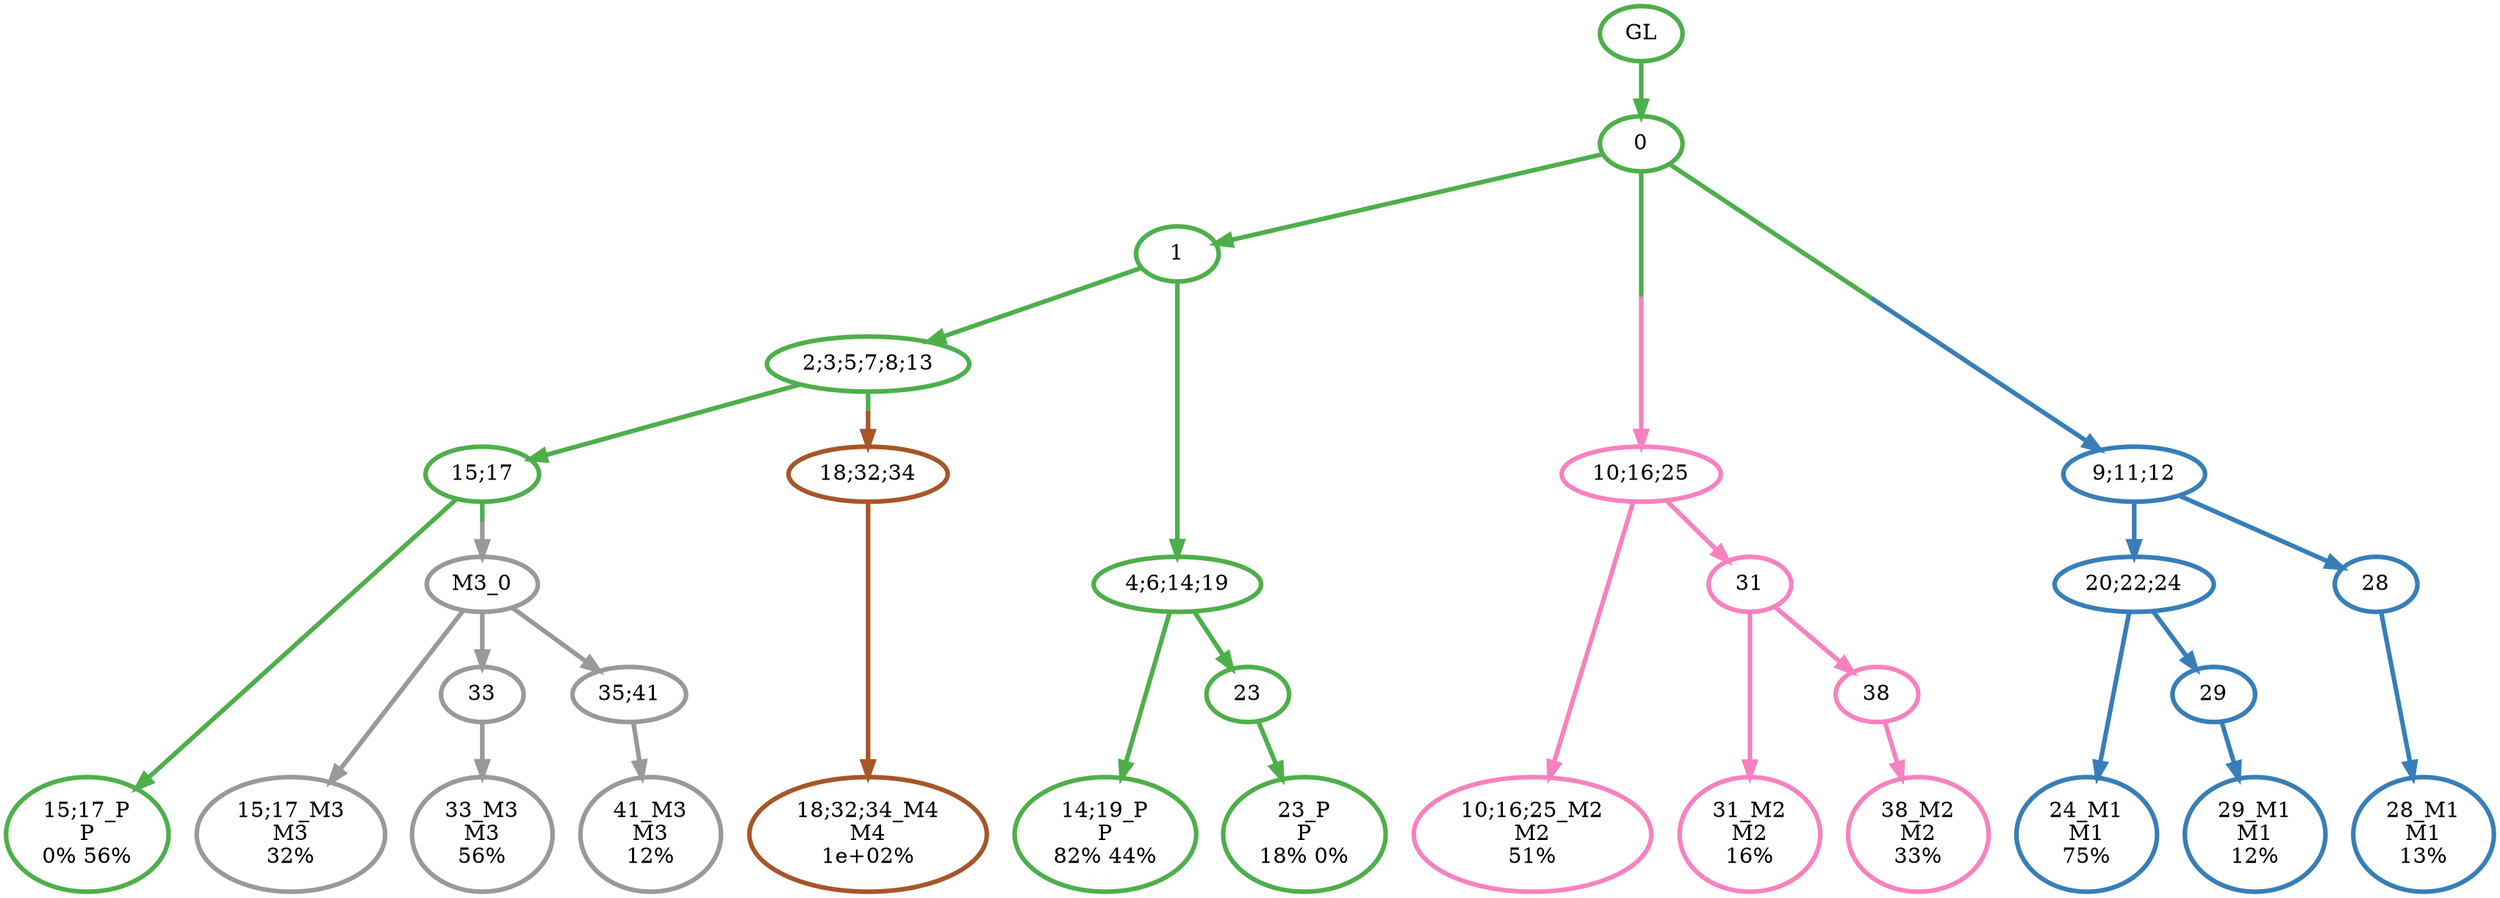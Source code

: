 digraph T {
	{
		rank=same
		25 [penwidth=3,colorscheme=set19,color=3,label="15;17_P\nP\n0% 56%"]
		23 [penwidth=3,colorscheme=set19,color=3,label="14;19_P\nP\n82% 44%"]
		21 [penwidth=3,colorscheme=set19,color=3,label="23_P\nP\n18% 0%"]
		19 [penwidth=3,colorscheme=set19,color=2,label="24_M1\nM1\n75%"]
		17 [penwidth=3,colorscheme=set19,color=2,label="29_M1\nM1\n12%"]
		15 [penwidth=3,colorscheme=set19,color=2,label="28_M1\nM1\n13%"]
		14 [penwidth=3,colorscheme=set19,color=8,label="10;16;25_M2\nM2\n51%"]
		12 [penwidth=3,colorscheme=set19,color=8,label="31_M2\nM2\n16%"]
		10 [penwidth=3,colorscheme=set19,color=8,label="38_M2\nM2\n33%"]
		9 [penwidth=3,colorscheme=set19,color=9,label="15;17_M3\nM3\n32%"]
		7 [penwidth=3,colorscheme=set19,color=9,label="33_M3\nM3\n56%"]
		5 [penwidth=3,colorscheme=set19,color=9,label="41_M3\nM3\n12%"]
		4 [penwidth=3,colorscheme=set19,color=7,label="18;32;34_M4\nM4\n1e+02%"]
	}
	30 [penwidth=3,colorscheme=set19,color=3,label="GL"]
	29 [penwidth=3,colorscheme=set19,color=3,label="0"]
	28 [penwidth=3,colorscheme=set19,color=3,label="1"]
	27 [penwidth=3,colorscheme=set19,color=3,label="2;3;5;7;8;13"]
	26 [penwidth=3,colorscheme=set19,color=3,label="15;17"]
	24 [penwidth=3,colorscheme=set19,color=3,label="4;6;14;19"]
	22 [penwidth=3,colorscheme=set19,color=3,label="23"]
	20 [penwidth=3,colorscheme=set19,color=2,label="20;22;24"]
	18 [penwidth=3,colorscheme=set19,color=2,label="29"]
	16 [penwidth=3,colorscheme=set19,color=2,label="28"]
	13 [penwidth=3,colorscheme=set19,color=8,label="31"]
	11 [penwidth=3,colorscheme=set19,color=8,label="38"]
	8 [penwidth=3,colorscheme=set19,color=9,label="33"]
	6 [penwidth=3,colorscheme=set19,color=9,label="35;41"]
	3 [penwidth=3,colorscheme=set19,color=7,label="18;32;34"]
	2 [penwidth=3,colorscheme=set19,color=9,label="M3_0"]
	1 [penwidth=3,colorscheme=set19,color=8,label="10;16;25"]
	0 [penwidth=3,colorscheme=set19,color=2,label="9;11;12"]
	30 -> 29 [penwidth=3,colorscheme=set19,color=3]
	29 -> 28 [penwidth=3,colorscheme=set19,color=3]
	29 -> 1 [penwidth=3,colorscheme=set19,color="3;0.5:8"]
	29 -> 0 [penwidth=3,colorscheme=set19,color="3;0.5:2"]
	28 -> 24 [penwidth=3,colorscheme=set19,color=3]
	28 -> 27 [penwidth=3,colorscheme=set19,color=3]
	27 -> 26 [penwidth=3,colorscheme=set19,color=3]
	27 -> 3 [penwidth=3,colorscheme=set19,color="3;0.5:7"]
	26 -> 25 [penwidth=3,colorscheme=set19,color=3]
	26 -> 2 [penwidth=3,colorscheme=set19,color="3;0.5:9"]
	24 -> 23 [penwidth=3,colorscheme=set19,color=3]
	24 -> 22 [penwidth=3,colorscheme=set19,color=3]
	22 -> 21 [penwidth=3,colorscheme=set19,color=3]
	20 -> 19 [penwidth=3,colorscheme=set19,color=2]
	20 -> 18 [penwidth=3,colorscheme=set19,color=2]
	18 -> 17 [penwidth=3,colorscheme=set19,color=2]
	16 -> 15 [penwidth=3,colorscheme=set19,color=2]
	13 -> 12 [penwidth=3,colorscheme=set19,color=8]
	13 -> 11 [penwidth=3,colorscheme=set19,color=8]
	11 -> 10 [penwidth=3,colorscheme=set19,color=8]
	8 -> 7 [penwidth=3,colorscheme=set19,color=9]
	6 -> 5 [penwidth=3,colorscheme=set19,color=9]
	3 -> 4 [penwidth=3,colorscheme=set19,color=7]
	2 -> 9 [penwidth=3,colorscheme=set19,color=9]
	2 -> 8 [penwidth=3,colorscheme=set19,color=9]
	2 -> 6 [penwidth=3,colorscheme=set19,color=9]
	1 -> 14 [penwidth=3,colorscheme=set19,color=8]
	1 -> 13 [penwidth=3,colorscheme=set19,color=8]
	0 -> 20 [penwidth=3,colorscheme=set19,color=2]
	0 -> 16 [penwidth=3,colorscheme=set19,color=2]
}

